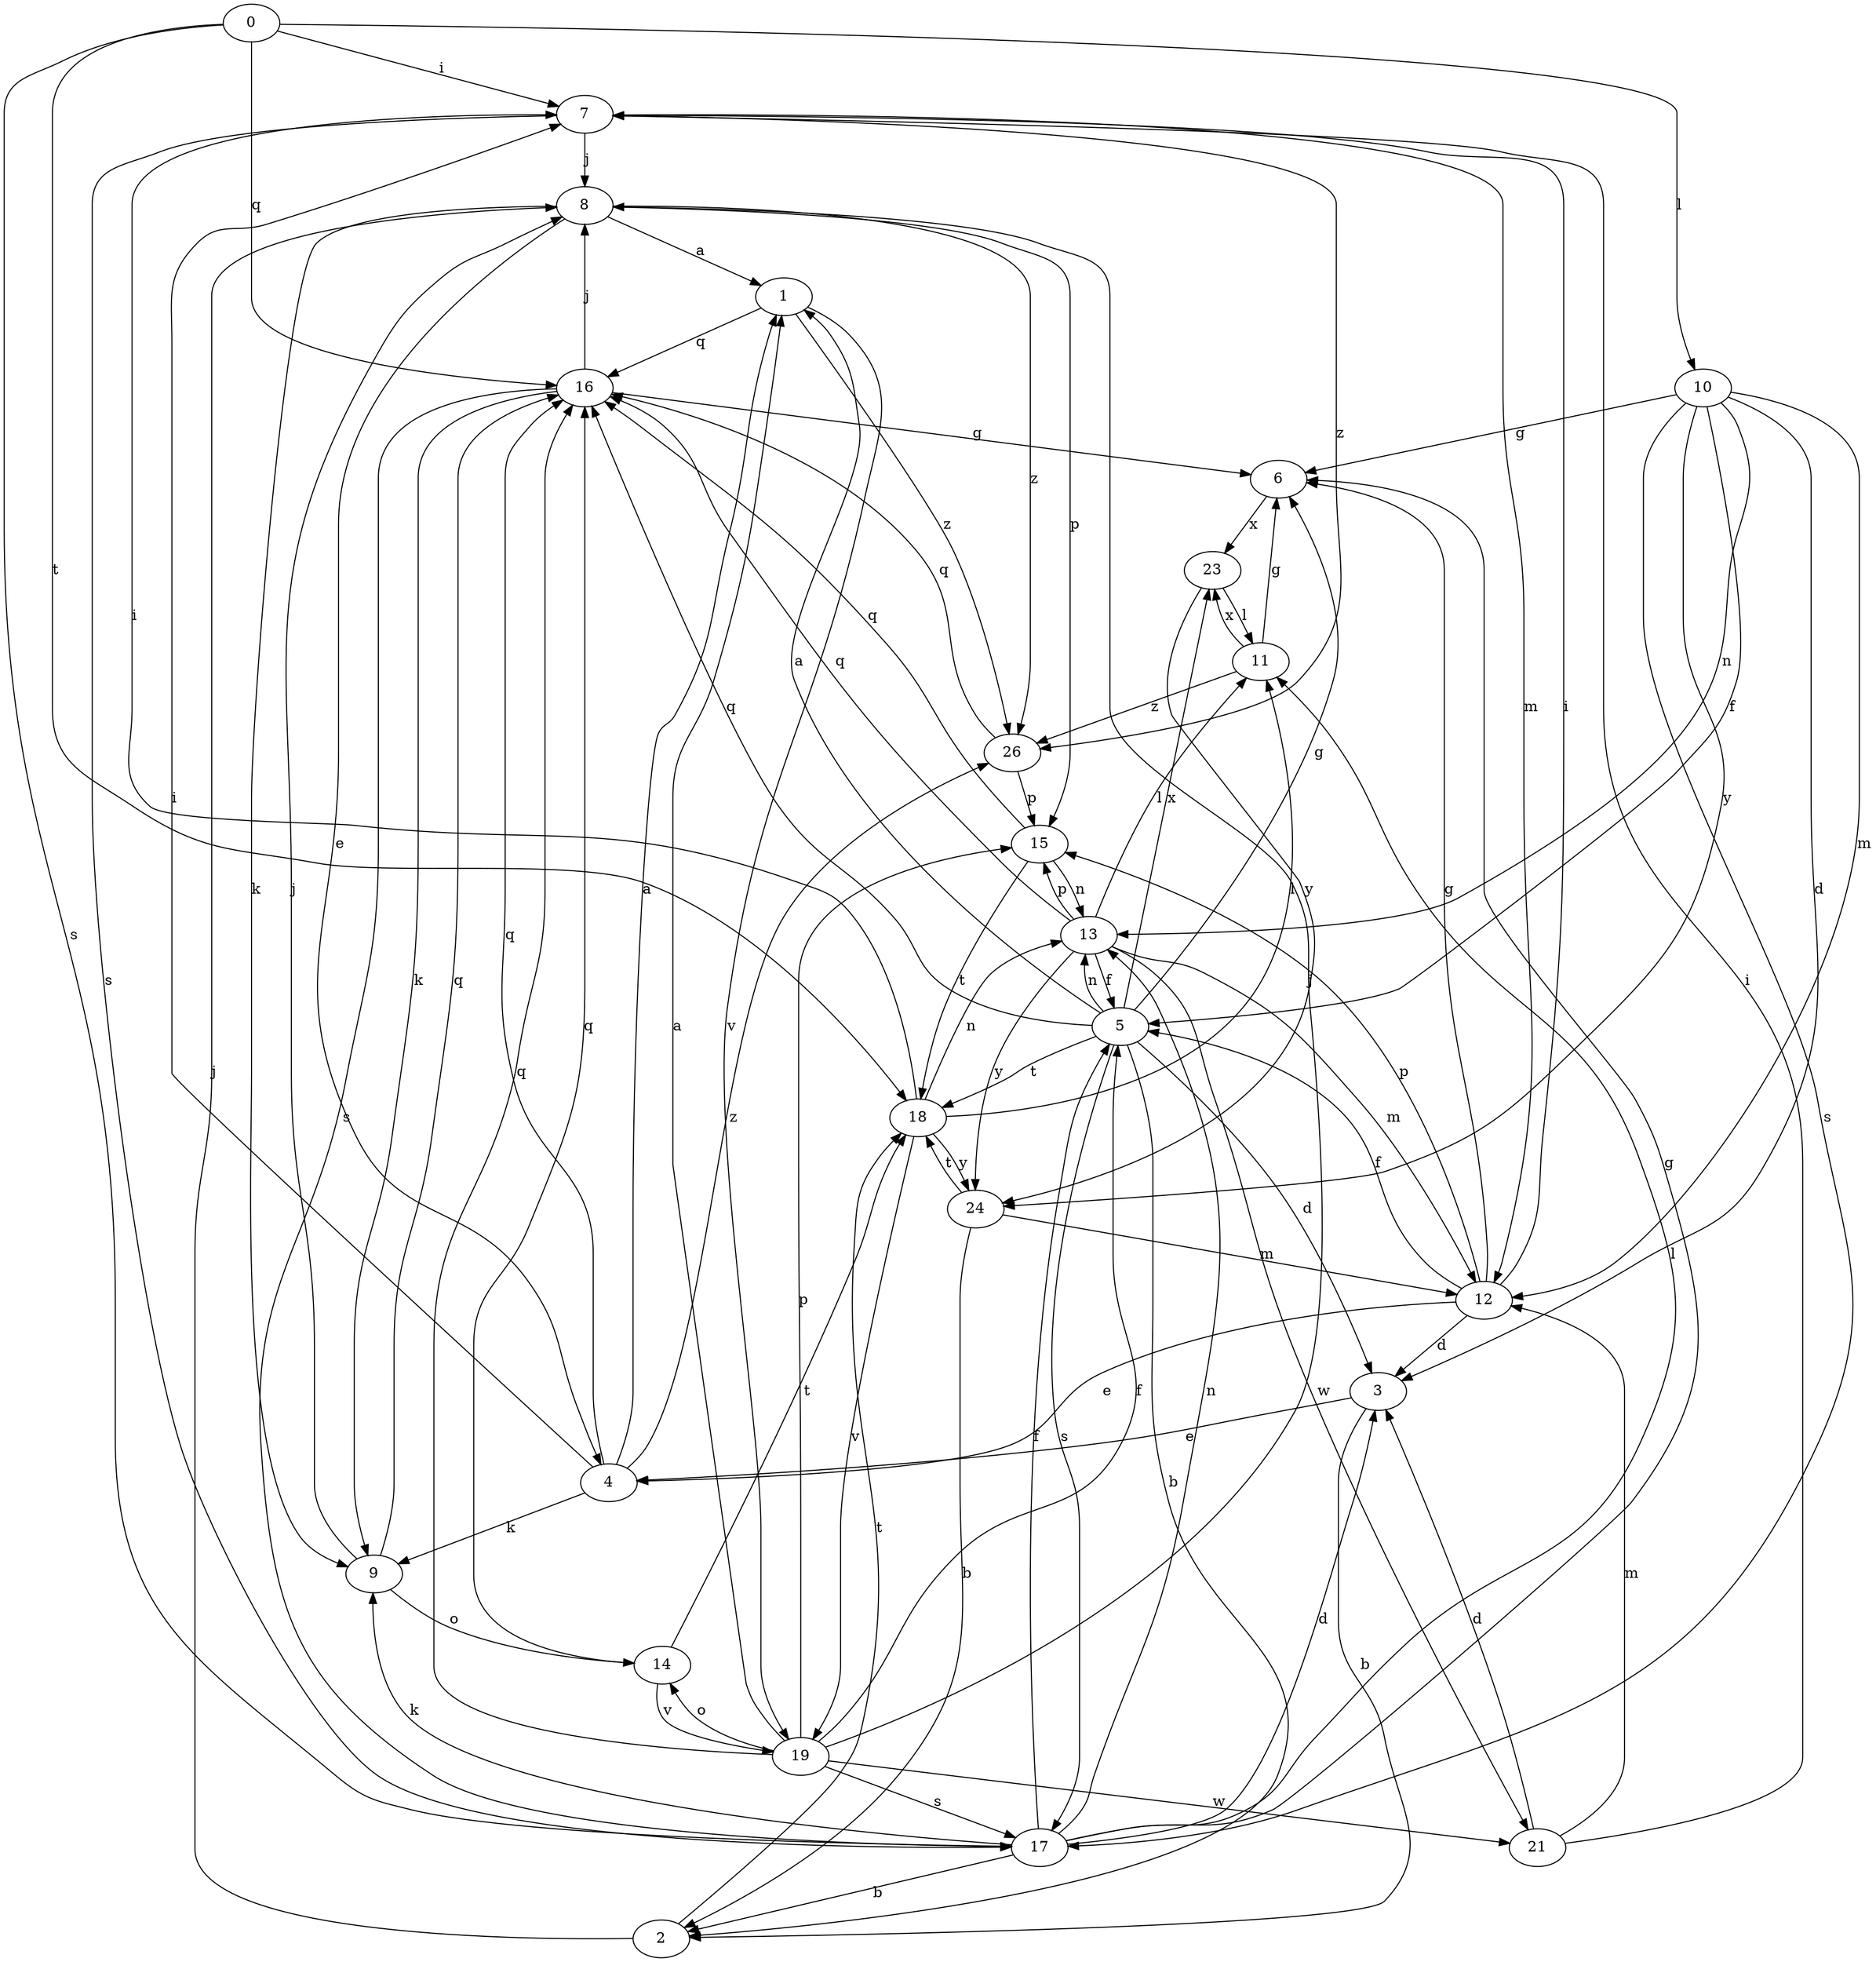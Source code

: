 strict digraph  {
0;
1;
2;
3;
4;
5;
6;
7;
8;
9;
10;
11;
12;
13;
14;
15;
16;
17;
18;
19;
21;
23;
24;
26;
0 -> 7  [label=i];
0 -> 10  [label=l];
0 -> 16  [label=q];
0 -> 17  [label=s];
0 -> 18  [label=t];
1 -> 16  [label=q];
1 -> 19  [label=v];
1 -> 26  [label=z];
2 -> 8  [label=j];
2 -> 18  [label=t];
3 -> 2  [label=b];
3 -> 4  [label=e];
4 -> 1  [label=a];
4 -> 7  [label=i];
4 -> 9  [label=k];
4 -> 16  [label=q];
4 -> 26  [label=z];
5 -> 1  [label=a];
5 -> 2  [label=b];
5 -> 3  [label=d];
5 -> 6  [label=g];
5 -> 13  [label=n];
5 -> 16  [label=q];
5 -> 17  [label=s];
5 -> 18  [label=t];
5 -> 23  [label=x];
6 -> 23  [label=x];
7 -> 8  [label=j];
7 -> 12  [label=m];
7 -> 17  [label=s];
7 -> 26  [label=z];
8 -> 1  [label=a];
8 -> 4  [label=e];
8 -> 9  [label=k];
8 -> 15  [label=p];
8 -> 26  [label=z];
9 -> 8  [label=j];
9 -> 14  [label=o];
9 -> 16  [label=q];
10 -> 3  [label=d];
10 -> 5  [label=f];
10 -> 6  [label=g];
10 -> 12  [label=m];
10 -> 13  [label=n];
10 -> 17  [label=s];
10 -> 24  [label=y];
11 -> 6  [label=g];
11 -> 23  [label=x];
11 -> 26  [label=z];
12 -> 3  [label=d];
12 -> 4  [label=e];
12 -> 5  [label=f];
12 -> 6  [label=g];
12 -> 7  [label=i];
12 -> 15  [label=p];
13 -> 5  [label=f];
13 -> 11  [label=l];
13 -> 12  [label=m];
13 -> 15  [label=p];
13 -> 16  [label=q];
13 -> 21  [label=w];
13 -> 24  [label=y];
14 -> 16  [label=q];
14 -> 18  [label=t];
14 -> 19  [label=v];
15 -> 13  [label=n];
15 -> 16  [label=q];
15 -> 18  [label=t];
16 -> 6  [label=g];
16 -> 8  [label=j];
16 -> 9  [label=k];
16 -> 17  [label=s];
17 -> 2  [label=b];
17 -> 3  [label=d];
17 -> 5  [label=f];
17 -> 6  [label=g];
17 -> 9  [label=k];
17 -> 11  [label=l];
17 -> 13  [label=n];
18 -> 7  [label=i];
18 -> 11  [label=l];
18 -> 13  [label=n];
18 -> 19  [label=v];
18 -> 24  [label=y];
19 -> 1  [label=a];
19 -> 5  [label=f];
19 -> 8  [label=j];
19 -> 14  [label=o];
19 -> 15  [label=p];
19 -> 16  [label=q];
19 -> 17  [label=s];
19 -> 21  [label=w];
21 -> 3  [label=d];
21 -> 7  [label=i];
21 -> 12  [label=m];
23 -> 11  [label=l];
23 -> 24  [label=y];
24 -> 2  [label=b];
24 -> 12  [label=m];
24 -> 18  [label=t];
26 -> 15  [label=p];
26 -> 16  [label=q];
}

